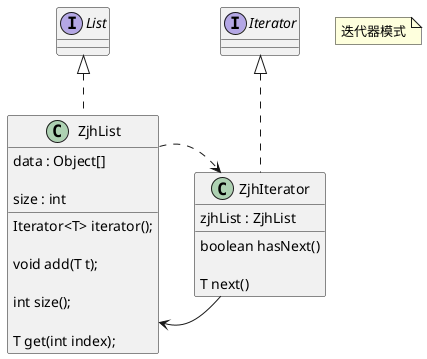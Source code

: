 @startuml
'https://plantuml.com/class-diagram
note as iterator
迭代器模式
end note

interface Iterator

class ZjhIterator {
    zjhList : ZjhList

    boolean hasNext()

    T next()
}

interface List

class ZjhList {
    data : Object[]

    size : int

    Iterator<T> iterator();

    void add(T t);

    int size();

    T get(int index);
}

Iterator <|.. ZjhIterator

List <|.. ZjhList

ZjhList <--right ZjhIterator
ZjhIterator <..left ZjhList

@enduml